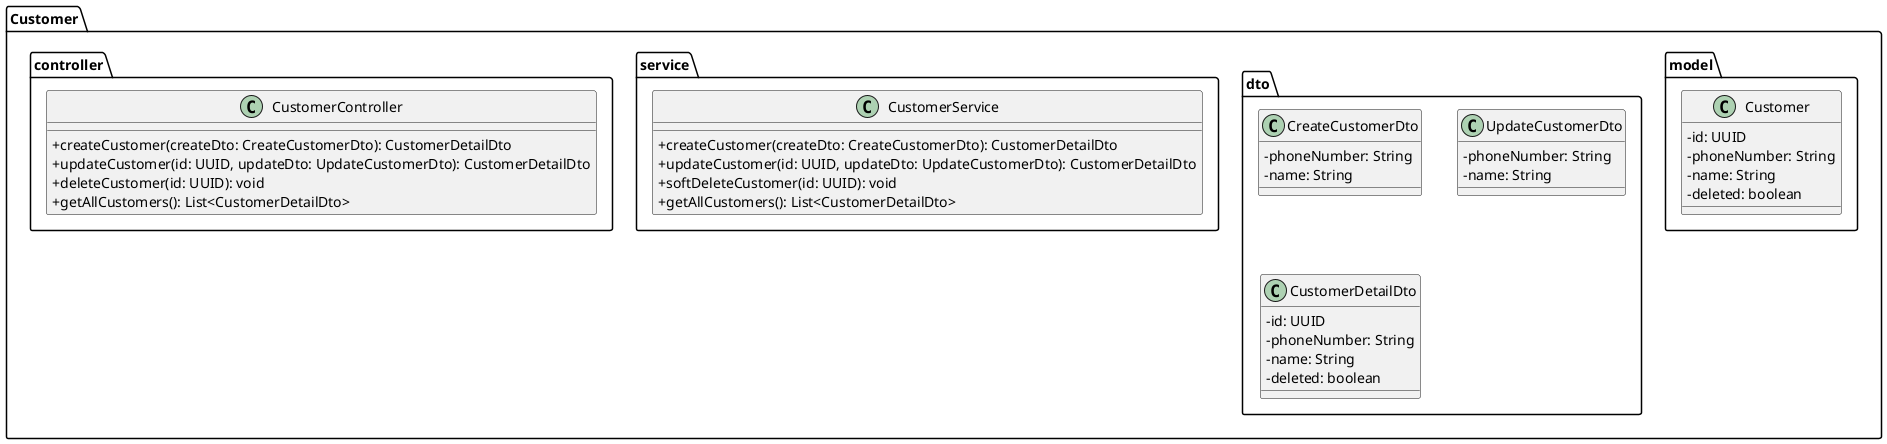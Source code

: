 @startuml

skinparam classAttributeIconSize 0

package "Customer" {
	package "model" {
	  class Customer {
      - id: UUID
      - phoneNumber: String
      - name: String
      - deleted: boolean
    }
	}

	package "dto" {
		class CreateCustomerDto {
      - phoneNumber: String
      - name: String
    }

    class UpdateCustomerDto {
      - phoneNumber: String
      - name: String
    }

    class CustomerDetailDto {
      - id: UUID
      - phoneNumber: String
      - name: String
      - deleted: boolean
    }
	}

	package "service" {
		class CustomerService {
			+ createCustomer(createDto: CreateCustomerDto): CustomerDetailDto
			+ updateCustomer(id: UUID, updateDto: UpdateCustomerDto): CustomerDetailDto
			+ softDeleteCustomer(id: UUID): void
			+ getAllCustomers(): List<CustomerDetailDto>
		}
	}

	package "controller" {
		class CustomerController {
			+ createCustomer(createDto: CreateCustomerDto): CustomerDetailDto
			+ updateCustomer(id: UUID, updateDto: UpdateCustomerDto): CustomerDetailDto
			+ deleteCustomer(id: UUID): void
			+ getAllCustomers(): List<CustomerDetailDto>
		}
	}
}

@enduml
